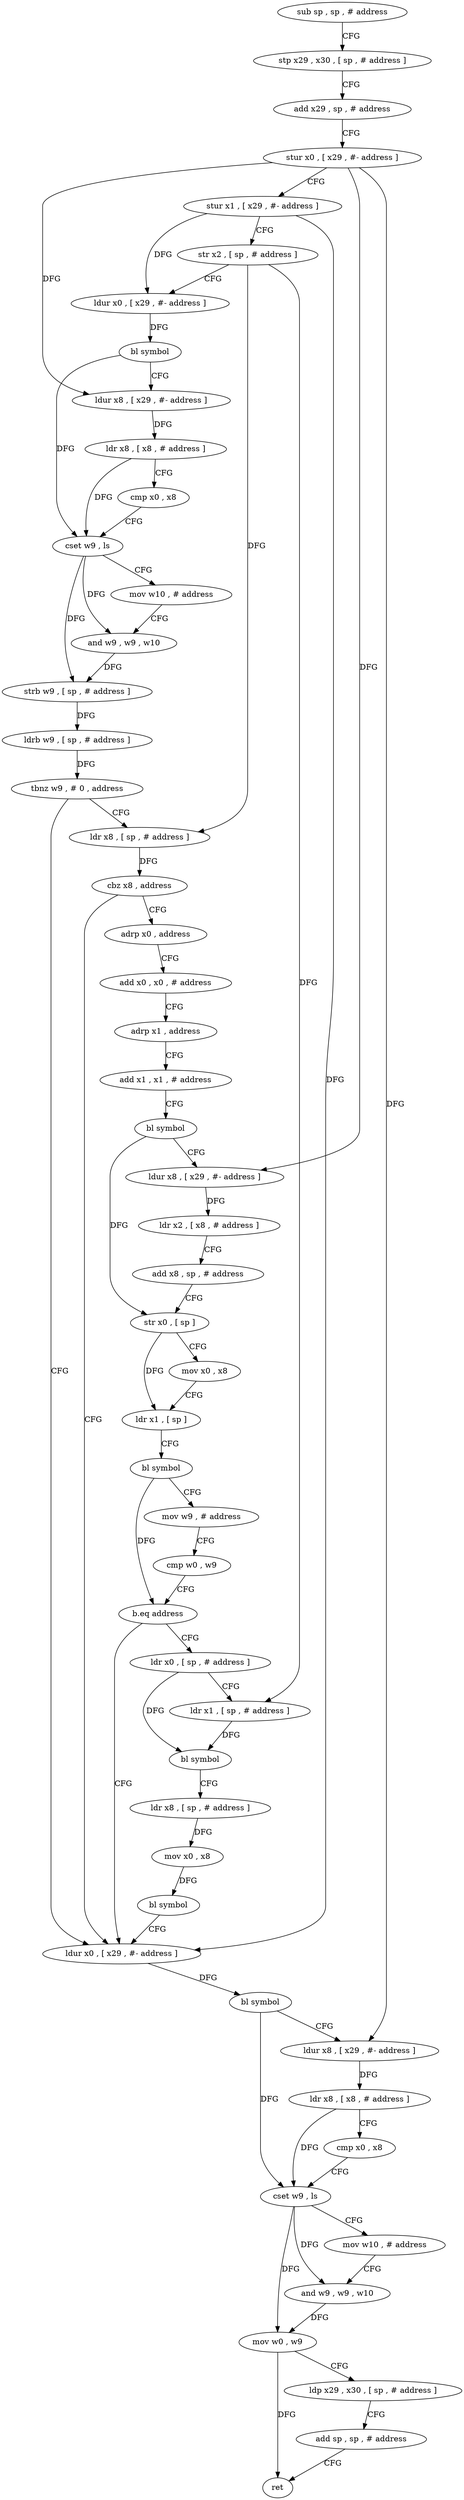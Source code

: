 digraph "func" {
"175672" [label = "sub sp , sp , # address" ]
"175676" [label = "stp x29 , x30 , [ sp , # address ]" ]
"175680" [label = "add x29 , sp , # address" ]
"175684" [label = "stur x0 , [ x29 , #- address ]" ]
"175688" [label = "stur x1 , [ x29 , #- address ]" ]
"175692" [label = "str x2 , [ sp , # address ]" ]
"175696" [label = "ldur x0 , [ x29 , #- address ]" ]
"175700" [label = "bl symbol" ]
"175704" [label = "ldur x8 , [ x29 , #- address ]" ]
"175708" [label = "ldr x8 , [ x8 , # address ]" ]
"175712" [label = "cmp x0 , x8" ]
"175716" [label = "cset w9 , ls" ]
"175720" [label = "mov w10 , # address" ]
"175724" [label = "and w9 , w9 , w10" ]
"175728" [label = "strb w9 , [ sp , # address ]" ]
"175732" [label = "ldrb w9 , [ sp , # address ]" ]
"175736" [label = "tbnz w9 , # 0 , address" ]
"175832" [label = "ldur x0 , [ x29 , #- address ]" ]
"175740" [label = "ldr x8 , [ sp , # address ]" ]
"175836" [label = "bl symbol" ]
"175840" [label = "ldur x8 , [ x29 , #- address ]" ]
"175844" [label = "ldr x8 , [ x8 , # address ]" ]
"175848" [label = "cmp x0 , x8" ]
"175852" [label = "cset w9 , ls" ]
"175856" [label = "mov w10 , # address" ]
"175860" [label = "and w9 , w9 , w10" ]
"175864" [label = "mov w0 , w9" ]
"175868" [label = "ldp x29 , x30 , [ sp , # address ]" ]
"175872" [label = "add sp , sp , # address" ]
"175876" [label = "ret" ]
"175744" [label = "cbz x8 , address" ]
"175748" [label = "adrp x0 , address" ]
"175752" [label = "add x0 , x0 , # address" ]
"175756" [label = "adrp x1 , address" ]
"175760" [label = "add x1 , x1 , # address" ]
"175764" [label = "bl symbol" ]
"175768" [label = "ldur x8 , [ x29 , #- address ]" ]
"175772" [label = "ldr x2 , [ x8 , # address ]" ]
"175776" [label = "add x8 , sp , # address" ]
"175780" [label = "str x0 , [ sp ]" ]
"175784" [label = "mov x0 , x8" ]
"175788" [label = "ldr x1 , [ sp ]" ]
"175792" [label = "bl symbol" ]
"175796" [label = "mov w9 , # address" ]
"175800" [label = "cmp w0 , w9" ]
"175804" [label = "b.eq address" ]
"175808" [label = "ldr x0 , [ sp , # address ]" ]
"175812" [label = "ldr x1 , [ sp , # address ]" ]
"175816" [label = "bl symbol" ]
"175820" [label = "ldr x8 , [ sp , # address ]" ]
"175824" [label = "mov x0 , x8" ]
"175828" [label = "bl symbol" ]
"175672" -> "175676" [ label = "CFG" ]
"175676" -> "175680" [ label = "CFG" ]
"175680" -> "175684" [ label = "CFG" ]
"175684" -> "175688" [ label = "CFG" ]
"175684" -> "175704" [ label = "DFG" ]
"175684" -> "175840" [ label = "DFG" ]
"175684" -> "175768" [ label = "DFG" ]
"175688" -> "175692" [ label = "CFG" ]
"175688" -> "175696" [ label = "DFG" ]
"175688" -> "175832" [ label = "DFG" ]
"175692" -> "175696" [ label = "CFG" ]
"175692" -> "175740" [ label = "DFG" ]
"175692" -> "175812" [ label = "DFG" ]
"175696" -> "175700" [ label = "DFG" ]
"175700" -> "175704" [ label = "CFG" ]
"175700" -> "175716" [ label = "DFG" ]
"175704" -> "175708" [ label = "DFG" ]
"175708" -> "175712" [ label = "CFG" ]
"175708" -> "175716" [ label = "DFG" ]
"175712" -> "175716" [ label = "CFG" ]
"175716" -> "175720" [ label = "CFG" ]
"175716" -> "175724" [ label = "DFG" ]
"175716" -> "175728" [ label = "DFG" ]
"175720" -> "175724" [ label = "CFG" ]
"175724" -> "175728" [ label = "DFG" ]
"175728" -> "175732" [ label = "DFG" ]
"175732" -> "175736" [ label = "DFG" ]
"175736" -> "175832" [ label = "CFG" ]
"175736" -> "175740" [ label = "CFG" ]
"175832" -> "175836" [ label = "DFG" ]
"175740" -> "175744" [ label = "DFG" ]
"175836" -> "175840" [ label = "CFG" ]
"175836" -> "175852" [ label = "DFG" ]
"175840" -> "175844" [ label = "DFG" ]
"175844" -> "175848" [ label = "CFG" ]
"175844" -> "175852" [ label = "DFG" ]
"175848" -> "175852" [ label = "CFG" ]
"175852" -> "175856" [ label = "CFG" ]
"175852" -> "175860" [ label = "DFG" ]
"175852" -> "175864" [ label = "DFG" ]
"175856" -> "175860" [ label = "CFG" ]
"175860" -> "175864" [ label = "DFG" ]
"175864" -> "175868" [ label = "CFG" ]
"175864" -> "175876" [ label = "DFG" ]
"175868" -> "175872" [ label = "CFG" ]
"175872" -> "175876" [ label = "CFG" ]
"175744" -> "175832" [ label = "CFG" ]
"175744" -> "175748" [ label = "CFG" ]
"175748" -> "175752" [ label = "CFG" ]
"175752" -> "175756" [ label = "CFG" ]
"175756" -> "175760" [ label = "CFG" ]
"175760" -> "175764" [ label = "CFG" ]
"175764" -> "175768" [ label = "CFG" ]
"175764" -> "175780" [ label = "DFG" ]
"175768" -> "175772" [ label = "DFG" ]
"175772" -> "175776" [ label = "CFG" ]
"175776" -> "175780" [ label = "CFG" ]
"175780" -> "175784" [ label = "CFG" ]
"175780" -> "175788" [ label = "DFG" ]
"175784" -> "175788" [ label = "CFG" ]
"175788" -> "175792" [ label = "CFG" ]
"175792" -> "175796" [ label = "CFG" ]
"175792" -> "175804" [ label = "DFG" ]
"175796" -> "175800" [ label = "CFG" ]
"175800" -> "175804" [ label = "CFG" ]
"175804" -> "175832" [ label = "CFG" ]
"175804" -> "175808" [ label = "CFG" ]
"175808" -> "175812" [ label = "CFG" ]
"175808" -> "175816" [ label = "DFG" ]
"175812" -> "175816" [ label = "DFG" ]
"175816" -> "175820" [ label = "CFG" ]
"175820" -> "175824" [ label = "DFG" ]
"175824" -> "175828" [ label = "DFG" ]
"175828" -> "175832" [ label = "CFG" ]
}

